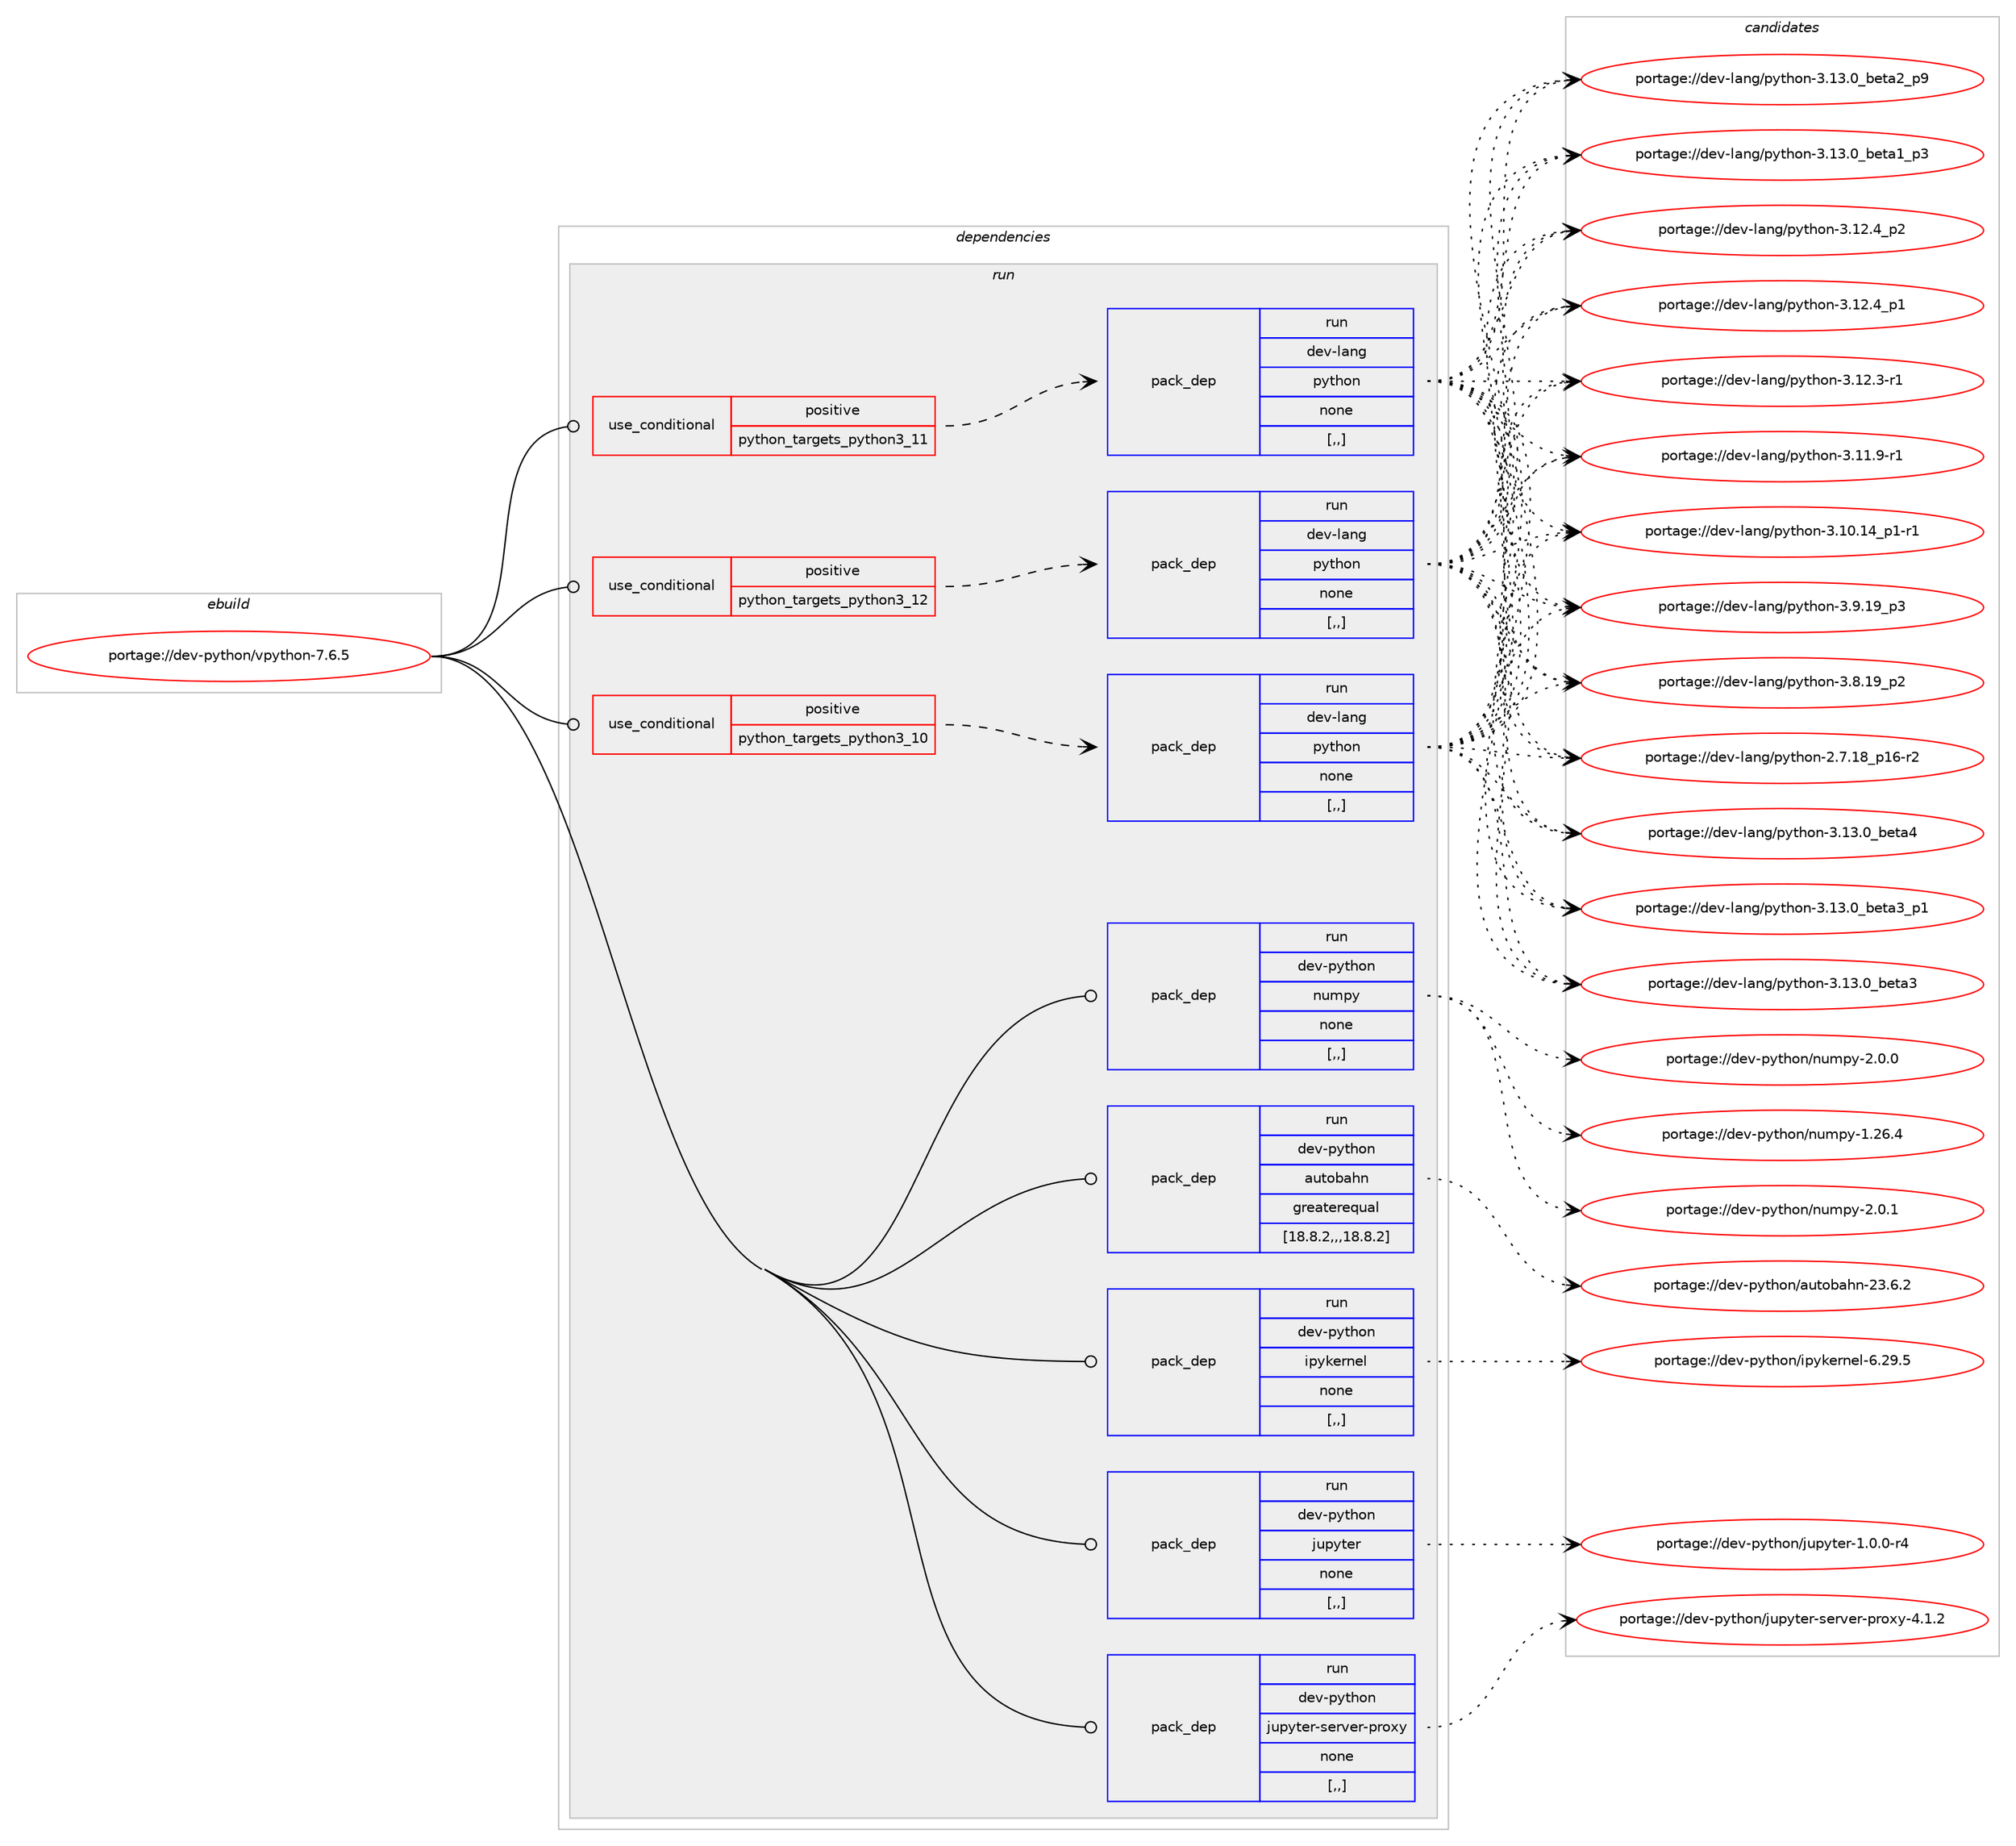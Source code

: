 digraph prolog {

# *************
# Graph options
# *************

newrank=true;
concentrate=true;
compound=true;
graph [rankdir=LR,fontname=Helvetica,fontsize=10,ranksep=1.5];#, ranksep=2.5, nodesep=0.2];
edge  [arrowhead=vee];
node  [fontname=Helvetica,fontsize=10];

# **********
# The ebuild
# **********

subgraph cluster_leftcol {
color=gray;
label=<<i>ebuild</i>>;
id [label="portage://dev-python/vpython-7.6.5", color=red, width=4, href="../dev-python/vpython-7.6.5.svg"];
}

# ****************
# The dependencies
# ****************

subgraph cluster_midcol {
color=gray;
label=<<i>dependencies</i>>;
subgraph cluster_compile {
fillcolor="#eeeeee";
style=filled;
label=<<i>compile</i>>;
}
subgraph cluster_compileandrun {
fillcolor="#eeeeee";
style=filled;
label=<<i>compile and run</i>>;
}
subgraph cluster_run {
fillcolor="#eeeeee";
style=filled;
label=<<i>run</i>>;
subgraph cond41131 {
dependency167332 [label=<<TABLE BORDER="0" CELLBORDER="1" CELLSPACING="0" CELLPADDING="4"><TR><TD ROWSPAN="3" CELLPADDING="10">use_conditional</TD></TR><TR><TD>positive</TD></TR><TR><TD>python_targets_python3_10</TD></TR></TABLE>>, shape=none, color=red];
subgraph pack124928 {
dependency167333 [label=<<TABLE BORDER="0" CELLBORDER="1" CELLSPACING="0" CELLPADDING="4" WIDTH="220"><TR><TD ROWSPAN="6" CELLPADDING="30">pack_dep</TD></TR><TR><TD WIDTH="110">run</TD></TR><TR><TD>dev-lang</TD></TR><TR><TD>python</TD></TR><TR><TD>none</TD></TR><TR><TD>[,,]</TD></TR></TABLE>>, shape=none, color=blue];
}
dependency167332:e -> dependency167333:w [weight=20,style="dashed",arrowhead="vee"];
}
id:e -> dependency167332:w [weight=20,style="solid",arrowhead="odot"];
subgraph cond41132 {
dependency167334 [label=<<TABLE BORDER="0" CELLBORDER="1" CELLSPACING="0" CELLPADDING="4"><TR><TD ROWSPAN="3" CELLPADDING="10">use_conditional</TD></TR><TR><TD>positive</TD></TR><TR><TD>python_targets_python3_11</TD></TR></TABLE>>, shape=none, color=red];
subgraph pack124929 {
dependency167335 [label=<<TABLE BORDER="0" CELLBORDER="1" CELLSPACING="0" CELLPADDING="4" WIDTH="220"><TR><TD ROWSPAN="6" CELLPADDING="30">pack_dep</TD></TR><TR><TD WIDTH="110">run</TD></TR><TR><TD>dev-lang</TD></TR><TR><TD>python</TD></TR><TR><TD>none</TD></TR><TR><TD>[,,]</TD></TR></TABLE>>, shape=none, color=blue];
}
dependency167334:e -> dependency167335:w [weight=20,style="dashed",arrowhead="vee"];
}
id:e -> dependency167334:w [weight=20,style="solid",arrowhead="odot"];
subgraph cond41133 {
dependency167336 [label=<<TABLE BORDER="0" CELLBORDER="1" CELLSPACING="0" CELLPADDING="4"><TR><TD ROWSPAN="3" CELLPADDING="10">use_conditional</TD></TR><TR><TD>positive</TD></TR><TR><TD>python_targets_python3_12</TD></TR></TABLE>>, shape=none, color=red];
subgraph pack124930 {
dependency167337 [label=<<TABLE BORDER="0" CELLBORDER="1" CELLSPACING="0" CELLPADDING="4" WIDTH="220"><TR><TD ROWSPAN="6" CELLPADDING="30">pack_dep</TD></TR><TR><TD WIDTH="110">run</TD></TR><TR><TD>dev-lang</TD></TR><TR><TD>python</TD></TR><TR><TD>none</TD></TR><TR><TD>[,,]</TD></TR></TABLE>>, shape=none, color=blue];
}
dependency167336:e -> dependency167337:w [weight=20,style="dashed",arrowhead="vee"];
}
id:e -> dependency167336:w [weight=20,style="solid",arrowhead="odot"];
subgraph pack124931 {
dependency167338 [label=<<TABLE BORDER="0" CELLBORDER="1" CELLSPACING="0" CELLPADDING="4" WIDTH="220"><TR><TD ROWSPAN="6" CELLPADDING="30">pack_dep</TD></TR><TR><TD WIDTH="110">run</TD></TR><TR><TD>dev-python</TD></TR><TR><TD>autobahn</TD></TR><TR><TD>greaterequal</TD></TR><TR><TD>[18.8.2,,,18.8.2]</TD></TR></TABLE>>, shape=none, color=blue];
}
id:e -> dependency167338:w [weight=20,style="solid",arrowhead="odot"];
subgraph pack124932 {
dependency167339 [label=<<TABLE BORDER="0" CELLBORDER="1" CELLSPACING="0" CELLPADDING="4" WIDTH="220"><TR><TD ROWSPAN="6" CELLPADDING="30">pack_dep</TD></TR><TR><TD WIDTH="110">run</TD></TR><TR><TD>dev-python</TD></TR><TR><TD>ipykernel</TD></TR><TR><TD>none</TD></TR><TR><TD>[,,]</TD></TR></TABLE>>, shape=none, color=blue];
}
id:e -> dependency167339:w [weight=20,style="solid",arrowhead="odot"];
subgraph pack124933 {
dependency167340 [label=<<TABLE BORDER="0" CELLBORDER="1" CELLSPACING="0" CELLPADDING="4" WIDTH="220"><TR><TD ROWSPAN="6" CELLPADDING="30">pack_dep</TD></TR><TR><TD WIDTH="110">run</TD></TR><TR><TD>dev-python</TD></TR><TR><TD>jupyter</TD></TR><TR><TD>none</TD></TR><TR><TD>[,,]</TD></TR></TABLE>>, shape=none, color=blue];
}
id:e -> dependency167340:w [weight=20,style="solid",arrowhead="odot"];
subgraph pack124934 {
dependency167341 [label=<<TABLE BORDER="0" CELLBORDER="1" CELLSPACING="0" CELLPADDING="4" WIDTH="220"><TR><TD ROWSPAN="6" CELLPADDING="30">pack_dep</TD></TR><TR><TD WIDTH="110">run</TD></TR><TR><TD>dev-python</TD></TR><TR><TD>jupyter-server-proxy</TD></TR><TR><TD>none</TD></TR><TR><TD>[,,]</TD></TR></TABLE>>, shape=none, color=blue];
}
id:e -> dependency167341:w [weight=20,style="solid",arrowhead="odot"];
subgraph pack124935 {
dependency167342 [label=<<TABLE BORDER="0" CELLBORDER="1" CELLSPACING="0" CELLPADDING="4" WIDTH="220"><TR><TD ROWSPAN="6" CELLPADDING="30">pack_dep</TD></TR><TR><TD WIDTH="110">run</TD></TR><TR><TD>dev-python</TD></TR><TR><TD>numpy</TD></TR><TR><TD>none</TD></TR><TR><TD>[,,]</TD></TR></TABLE>>, shape=none, color=blue];
}
id:e -> dependency167342:w [weight=20,style="solid",arrowhead="odot"];
}
}

# **************
# The candidates
# **************

subgraph cluster_choices {
rank=same;
color=gray;
label=<<i>candidates</i>>;

subgraph choice124928 {
color=black;
nodesep=1;
choice1001011184510897110103471121211161041111104551464951464895981011169752 [label="portage://dev-lang/python-3.13.0_beta4", color=red, width=4,href="../dev-lang/python-3.13.0_beta4.svg"];
choice10010111845108971101034711212111610411111045514649514648959810111697519511249 [label="portage://dev-lang/python-3.13.0_beta3_p1", color=red, width=4,href="../dev-lang/python-3.13.0_beta3_p1.svg"];
choice1001011184510897110103471121211161041111104551464951464895981011169751 [label="portage://dev-lang/python-3.13.0_beta3", color=red, width=4,href="../dev-lang/python-3.13.0_beta3.svg"];
choice10010111845108971101034711212111610411111045514649514648959810111697509511257 [label="portage://dev-lang/python-3.13.0_beta2_p9", color=red, width=4,href="../dev-lang/python-3.13.0_beta2_p9.svg"];
choice10010111845108971101034711212111610411111045514649514648959810111697499511251 [label="portage://dev-lang/python-3.13.0_beta1_p3", color=red, width=4,href="../dev-lang/python-3.13.0_beta1_p3.svg"];
choice100101118451089711010347112121116104111110455146495046529511250 [label="portage://dev-lang/python-3.12.4_p2", color=red, width=4,href="../dev-lang/python-3.12.4_p2.svg"];
choice100101118451089711010347112121116104111110455146495046529511249 [label="portage://dev-lang/python-3.12.4_p1", color=red, width=4,href="../dev-lang/python-3.12.4_p1.svg"];
choice100101118451089711010347112121116104111110455146495046514511449 [label="portage://dev-lang/python-3.12.3-r1", color=red, width=4,href="../dev-lang/python-3.12.3-r1.svg"];
choice100101118451089711010347112121116104111110455146494946574511449 [label="portage://dev-lang/python-3.11.9-r1", color=red, width=4,href="../dev-lang/python-3.11.9-r1.svg"];
choice100101118451089711010347112121116104111110455146494846495295112494511449 [label="portage://dev-lang/python-3.10.14_p1-r1", color=red, width=4,href="../dev-lang/python-3.10.14_p1-r1.svg"];
choice100101118451089711010347112121116104111110455146574649579511251 [label="portage://dev-lang/python-3.9.19_p3", color=red, width=4,href="../dev-lang/python-3.9.19_p3.svg"];
choice100101118451089711010347112121116104111110455146564649579511250 [label="portage://dev-lang/python-3.8.19_p2", color=red, width=4,href="../dev-lang/python-3.8.19_p2.svg"];
choice100101118451089711010347112121116104111110455046554649569511249544511450 [label="portage://dev-lang/python-2.7.18_p16-r2", color=red, width=4,href="../dev-lang/python-2.7.18_p16-r2.svg"];
dependency167333:e -> choice1001011184510897110103471121211161041111104551464951464895981011169752:w [style=dotted,weight="100"];
dependency167333:e -> choice10010111845108971101034711212111610411111045514649514648959810111697519511249:w [style=dotted,weight="100"];
dependency167333:e -> choice1001011184510897110103471121211161041111104551464951464895981011169751:w [style=dotted,weight="100"];
dependency167333:e -> choice10010111845108971101034711212111610411111045514649514648959810111697509511257:w [style=dotted,weight="100"];
dependency167333:e -> choice10010111845108971101034711212111610411111045514649514648959810111697499511251:w [style=dotted,weight="100"];
dependency167333:e -> choice100101118451089711010347112121116104111110455146495046529511250:w [style=dotted,weight="100"];
dependency167333:e -> choice100101118451089711010347112121116104111110455146495046529511249:w [style=dotted,weight="100"];
dependency167333:e -> choice100101118451089711010347112121116104111110455146495046514511449:w [style=dotted,weight="100"];
dependency167333:e -> choice100101118451089711010347112121116104111110455146494946574511449:w [style=dotted,weight="100"];
dependency167333:e -> choice100101118451089711010347112121116104111110455146494846495295112494511449:w [style=dotted,weight="100"];
dependency167333:e -> choice100101118451089711010347112121116104111110455146574649579511251:w [style=dotted,weight="100"];
dependency167333:e -> choice100101118451089711010347112121116104111110455146564649579511250:w [style=dotted,weight="100"];
dependency167333:e -> choice100101118451089711010347112121116104111110455046554649569511249544511450:w [style=dotted,weight="100"];
}
subgraph choice124929 {
color=black;
nodesep=1;
choice1001011184510897110103471121211161041111104551464951464895981011169752 [label="portage://dev-lang/python-3.13.0_beta4", color=red, width=4,href="../dev-lang/python-3.13.0_beta4.svg"];
choice10010111845108971101034711212111610411111045514649514648959810111697519511249 [label="portage://dev-lang/python-3.13.0_beta3_p1", color=red, width=4,href="../dev-lang/python-3.13.0_beta3_p1.svg"];
choice1001011184510897110103471121211161041111104551464951464895981011169751 [label="portage://dev-lang/python-3.13.0_beta3", color=red, width=4,href="../dev-lang/python-3.13.0_beta3.svg"];
choice10010111845108971101034711212111610411111045514649514648959810111697509511257 [label="portage://dev-lang/python-3.13.0_beta2_p9", color=red, width=4,href="../dev-lang/python-3.13.0_beta2_p9.svg"];
choice10010111845108971101034711212111610411111045514649514648959810111697499511251 [label="portage://dev-lang/python-3.13.0_beta1_p3", color=red, width=4,href="../dev-lang/python-3.13.0_beta1_p3.svg"];
choice100101118451089711010347112121116104111110455146495046529511250 [label="portage://dev-lang/python-3.12.4_p2", color=red, width=4,href="../dev-lang/python-3.12.4_p2.svg"];
choice100101118451089711010347112121116104111110455146495046529511249 [label="portage://dev-lang/python-3.12.4_p1", color=red, width=4,href="../dev-lang/python-3.12.4_p1.svg"];
choice100101118451089711010347112121116104111110455146495046514511449 [label="portage://dev-lang/python-3.12.3-r1", color=red, width=4,href="../dev-lang/python-3.12.3-r1.svg"];
choice100101118451089711010347112121116104111110455146494946574511449 [label="portage://dev-lang/python-3.11.9-r1", color=red, width=4,href="../dev-lang/python-3.11.9-r1.svg"];
choice100101118451089711010347112121116104111110455146494846495295112494511449 [label="portage://dev-lang/python-3.10.14_p1-r1", color=red, width=4,href="../dev-lang/python-3.10.14_p1-r1.svg"];
choice100101118451089711010347112121116104111110455146574649579511251 [label="portage://dev-lang/python-3.9.19_p3", color=red, width=4,href="../dev-lang/python-3.9.19_p3.svg"];
choice100101118451089711010347112121116104111110455146564649579511250 [label="portage://dev-lang/python-3.8.19_p2", color=red, width=4,href="../dev-lang/python-3.8.19_p2.svg"];
choice100101118451089711010347112121116104111110455046554649569511249544511450 [label="portage://dev-lang/python-2.7.18_p16-r2", color=red, width=4,href="../dev-lang/python-2.7.18_p16-r2.svg"];
dependency167335:e -> choice1001011184510897110103471121211161041111104551464951464895981011169752:w [style=dotted,weight="100"];
dependency167335:e -> choice10010111845108971101034711212111610411111045514649514648959810111697519511249:w [style=dotted,weight="100"];
dependency167335:e -> choice1001011184510897110103471121211161041111104551464951464895981011169751:w [style=dotted,weight="100"];
dependency167335:e -> choice10010111845108971101034711212111610411111045514649514648959810111697509511257:w [style=dotted,weight="100"];
dependency167335:e -> choice10010111845108971101034711212111610411111045514649514648959810111697499511251:w [style=dotted,weight="100"];
dependency167335:e -> choice100101118451089711010347112121116104111110455146495046529511250:w [style=dotted,weight="100"];
dependency167335:e -> choice100101118451089711010347112121116104111110455146495046529511249:w [style=dotted,weight="100"];
dependency167335:e -> choice100101118451089711010347112121116104111110455146495046514511449:w [style=dotted,weight="100"];
dependency167335:e -> choice100101118451089711010347112121116104111110455146494946574511449:w [style=dotted,weight="100"];
dependency167335:e -> choice100101118451089711010347112121116104111110455146494846495295112494511449:w [style=dotted,weight="100"];
dependency167335:e -> choice100101118451089711010347112121116104111110455146574649579511251:w [style=dotted,weight="100"];
dependency167335:e -> choice100101118451089711010347112121116104111110455146564649579511250:w [style=dotted,weight="100"];
dependency167335:e -> choice100101118451089711010347112121116104111110455046554649569511249544511450:w [style=dotted,weight="100"];
}
subgraph choice124930 {
color=black;
nodesep=1;
choice1001011184510897110103471121211161041111104551464951464895981011169752 [label="portage://dev-lang/python-3.13.0_beta4", color=red, width=4,href="../dev-lang/python-3.13.0_beta4.svg"];
choice10010111845108971101034711212111610411111045514649514648959810111697519511249 [label="portage://dev-lang/python-3.13.0_beta3_p1", color=red, width=4,href="../dev-lang/python-3.13.0_beta3_p1.svg"];
choice1001011184510897110103471121211161041111104551464951464895981011169751 [label="portage://dev-lang/python-3.13.0_beta3", color=red, width=4,href="../dev-lang/python-3.13.0_beta3.svg"];
choice10010111845108971101034711212111610411111045514649514648959810111697509511257 [label="portage://dev-lang/python-3.13.0_beta2_p9", color=red, width=4,href="../dev-lang/python-3.13.0_beta2_p9.svg"];
choice10010111845108971101034711212111610411111045514649514648959810111697499511251 [label="portage://dev-lang/python-3.13.0_beta1_p3", color=red, width=4,href="../dev-lang/python-3.13.0_beta1_p3.svg"];
choice100101118451089711010347112121116104111110455146495046529511250 [label="portage://dev-lang/python-3.12.4_p2", color=red, width=4,href="../dev-lang/python-3.12.4_p2.svg"];
choice100101118451089711010347112121116104111110455146495046529511249 [label="portage://dev-lang/python-3.12.4_p1", color=red, width=4,href="../dev-lang/python-3.12.4_p1.svg"];
choice100101118451089711010347112121116104111110455146495046514511449 [label="portage://dev-lang/python-3.12.3-r1", color=red, width=4,href="../dev-lang/python-3.12.3-r1.svg"];
choice100101118451089711010347112121116104111110455146494946574511449 [label="portage://dev-lang/python-3.11.9-r1", color=red, width=4,href="../dev-lang/python-3.11.9-r1.svg"];
choice100101118451089711010347112121116104111110455146494846495295112494511449 [label="portage://dev-lang/python-3.10.14_p1-r1", color=red, width=4,href="../dev-lang/python-3.10.14_p1-r1.svg"];
choice100101118451089711010347112121116104111110455146574649579511251 [label="portage://dev-lang/python-3.9.19_p3", color=red, width=4,href="../dev-lang/python-3.9.19_p3.svg"];
choice100101118451089711010347112121116104111110455146564649579511250 [label="portage://dev-lang/python-3.8.19_p2", color=red, width=4,href="../dev-lang/python-3.8.19_p2.svg"];
choice100101118451089711010347112121116104111110455046554649569511249544511450 [label="portage://dev-lang/python-2.7.18_p16-r2", color=red, width=4,href="../dev-lang/python-2.7.18_p16-r2.svg"];
dependency167337:e -> choice1001011184510897110103471121211161041111104551464951464895981011169752:w [style=dotted,weight="100"];
dependency167337:e -> choice10010111845108971101034711212111610411111045514649514648959810111697519511249:w [style=dotted,weight="100"];
dependency167337:e -> choice1001011184510897110103471121211161041111104551464951464895981011169751:w [style=dotted,weight="100"];
dependency167337:e -> choice10010111845108971101034711212111610411111045514649514648959810111697509511257:w [style=dotted,weight="100"];
dependency167337:e -> choice10010111845108971101034711212111610411111045514649514648959810111697499511251:w [style=dotted,weight="100"];
dependency167337:e -> choice100101118451089711010347112121116104111110455146495046529511250:w [style=dotted,weight="100"];
dependency167337:e -> choice100101118451089711010347112121116104111110455146495046529511249:w [style=dotted,weight="100"];
dependency167337:e -> choice100101118451089711010347112121116104111110455146495046514511449:w [style=dotted,weight="100"];
dependency167337:e -> choice100101118451089711010347112121116104111110455146494946574511449:w [style=dotted,weight="100"];
dependency167337:e -> choice100101118451089711010347112121116104111110455146494846495295112494511449:w [style=dotted,weight="100"];
dependency167337:e -> choice100101118451089711010347112121116104111110455146574649579511251:w [style=dotted,weight="100"];
dependency167337:e -> choice100101118451089711010347112121116104111110455146564649579511250:w [style=dotted,weight="100"];
dependency167337:e -> choice100101118451089711010347112121116104111110455046554649569511249544511450:w [style=dotted,weight="100"];
}
subgraph choice124931 {
color=black;
nodesep=1;
choice100101118451121211161041111104797117116111989710411045505146544650 [label="portage://dev-python/autobahn-23.6.2", color=red, width=4,href="../dev-python/autobahn-23.6.2.svg"];
dependency167338:e -> choice100101118451121211161041111104797117116111989710411045505146544650:w [style=dotted,weight="100"];
}
subgraph choice124932 {
color=black;
nodesep=1;
choice100101118451121211161041111104710511212110710111411010110845544650574653 [label="portage://dev-python/ipykernel-6.29.5", color=red, width=4,href="../dev-python/ipykernel-6.29.5.svg"];
dependency167339:e -> choice100101118451121211161041111104710511212110710111411010110845544650574653:w [style=dotted,weight="100"];
}
subgraph choice124933 {
color=black;
nodesep=1;
choice10010111845112121116104111110471061171121211161011144549464846484511452 [label="portage://dev-python/jupyter-1.0.0-r4", color=red, width=4,href="../dev-python/jupyter-1.0.0-r4.svg"];
dependency167340:e -> choice10010111845112121116104111110471061171121211161011144549464846484511452:w [style=dotted,weight="100"];
}
subgraph choice124934 {
color=black;
nodesep=1;
choice10010111845112121116104111110471061171121211161011144511510111411810111445112114111120121455246494650 [label="portage://dev-python/jupyter-server-proxy-4.1.2", color=red, width=4,href="../dev-python/jupyter-server-proxy-4.1.2.svg"];
dependency167341:e -> choice10010111845112121116104111110471061171121211161011144511510111411810111445112114111120121455246494650:w [style=dotted,weight="100"];
}
subgraph choice124935 {
color=black;
nodesep=1;
choice1001011184511212111610411111047110117109112121455046484649 [label="portage://dev-python/numpy-2.0.1", color=red, width=4,href="../dev-python/numpy-2.0.1.svg"];
choice1001011184511212111610411111047110117109112121455046484648 [label="portage://dev-python/numpy-2.0.0", color=red, width=4,href="../dev-python/numpy-2.0.0.svg"];
choice100101118451121211161041111104711011710911212145494650544652 [label="portage://dev-python/numpy-1.26.4", color=red, width=4,href="../dev-python/numpy-1.26.4.svg"];
dependency167342:e -> choice1001011184511212111610411111047110117109112121455046484649:w [style=dotted,weight="100"];
dependency167342:e -> choice1001011184511212111610411111047110117109112121455046484648:w [style=dotted,weight="100"];
dependency167342:e -> choice100101118451121211161041111104711011710911212145494650544652:w [style=dotted,weight="100"];
}
}

}
